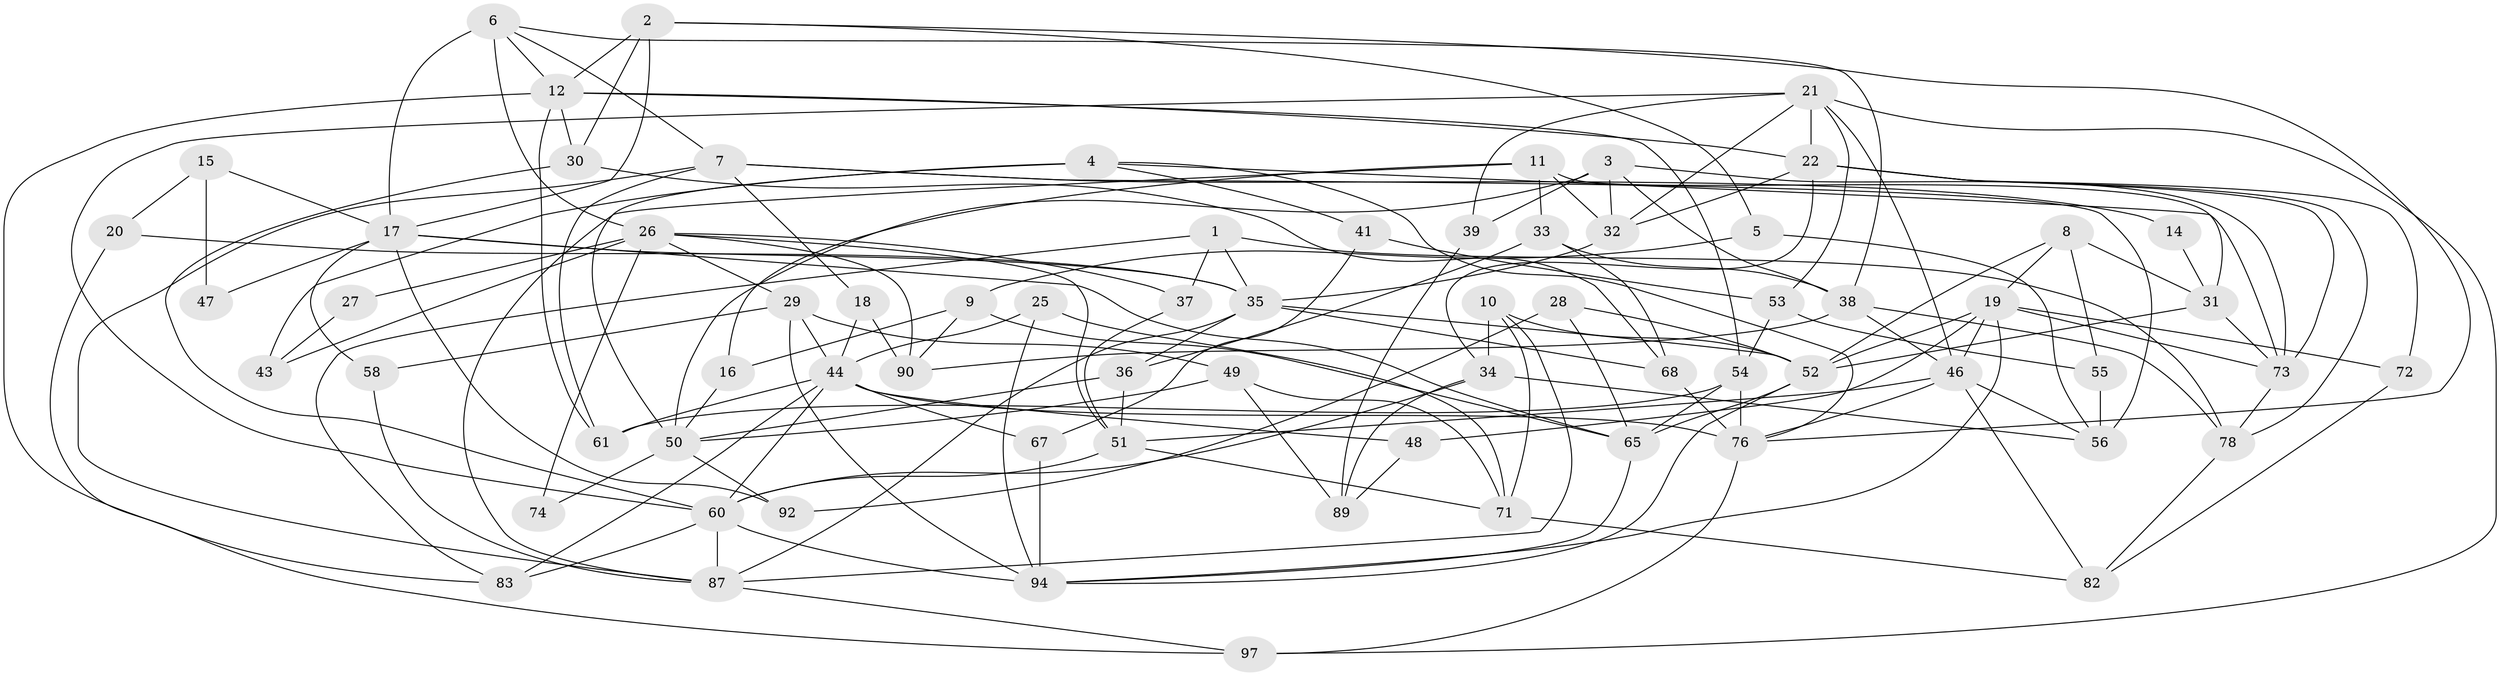 // Generated by graph-tools (version 1.1) at 2025/52/02/27/25 19:52:07]
// undirected, 70 vertices, 165 edges
graph export_dot {
graph [start="1"]
  node [color=gray90,style=filled];
  1 [super="+96"];
  2 [super="+24"];
  3 [super="+59"];
  4 [super="+23"];
  5;
  6 [super="+62"];
  7 [super="+13"];
  8;
  9;
  10 [super="+40"];
  11 [super="+86"];
  12;
  14;
  15;
  16;
  17 [super="+77"];
  18;
  19 [super="+64"];
  20;
  21 [super="+66"];
  22 [super="+69"];
  25;
  26 [super="+85"];
  27;
  28;
  29;
  30 [super="+95"];
  31;
  32;
  33 [super="+42"];
  34;
  35 [super="+98"];
  36;
  37;
  38 [super="+45"];
  39;
  41 [super="+57"];
  43;
  44 [super="+63"];
  46 [super="+93"];
  47;
  48;
  49;
  50 [super="+80"];
  51 [super="+81"];
  52 [super="+70"];
  53;
  54 [super="+75"];
  55;
  56;
  58;
  60 [super="+91"];
  61;
  65 [super="+84"];
  67;
  68;
  71;
  72;
  73 [super="+79"];
  74;
  76;
  78;
  82;
  83;
  87 [super="+88"];
  89 [super="+100"];
  90;
  92;
  94 [super="+99"];
  97;
  1 -- 35;
  1 -- 37;
  1 -- 83;
  1 -- 78;
  2 -- 12;
  2 -- 5;
  2 -- 76;
  2 -- 30;
  2 -- 17;
  3 -- 38;
  3 -- 50 [weight=3];
  3 -- 32;
  3 -- 39;
  3 -- 73;
  4 -- 76;
  4 -- 73;
  4 -- 43;
  4 -- 50 [weight=2];
  4 -- 41;
  5 -- 56;
  5 -- 9;
  6 -- 12;
  6 -- 17 [weight=2];
  6 -- 26;
  6 -- 7;
  6 -- 38;
  7 -- 61;
  7 -- 18;
  7 -- 56;
  7 -- 14;
  7 -- 87;
  8 -- 55;
  8 -- 31;
  8 -- 52;
  8 -- 19;
  9 -- 16;
  9 -- 90;
  9 -- 65;
  10 -- 87;
  10 -- 34;
  10 -- 52;
  10 -- 71;
  11 -- 32;
  11 -- 31;
  11 -- 33;
  11 -- 16;
  11 -- 87;
  12 -- 30;
  12 -- 61;
  12 -- 83;
  12 -- 54;
  12 -- 22;
  14 -- 31;
  15 -- 17;
  15 -- 20;
  15 -- 47;
  16 -- 50;
  17 -- 35;
  17 -- 58;
  17 -- 92;
  17 -- 47;
  17 -- 65;
  18 -- 44;
  18 -- 90;
  19 -- 73;
  19 -- 48;
  19 -- 52;
  19 -- 72;
  19 -- 46;
  19 -- 94;
  20 -- 97;
  20 -- 35;
  21 -- 46;
  21 -- 22;
  21 -- 53;
  21 -- 32;
  21 -- 97;
  21 -- 39;
  21 -- 60;
  22 -- 78;
  22 -- 72;
  22 -- 32;
  22 -- 34;
  22 -- 73;
  25 -- 71;
  25 -- 44;
  25 -- 94;
  26 -- 37;
  26 -- 29;
  26 -- 51;
  26 -- 74;
  26 -- 90;
  26 -- 27;
  26 -- 43;
  27 -- 43;
  28 -- 52;
  28 -- 92;
  28 -- 65;
  29 -- 44;
  29 -- 94;
  29 -- 49;
  29 -- 58;
  30 -- 68;
  30 -- 60;
  31 -- 52;
  31 -- 73;
  32 -- 35;
  33 -- 36;
  33 -- 68;
  33 -- 38;
  34 -- 56;
  34 -- 89;
  34 -- 60;
  35 -- 52;
  35 -- 87;
  35 -- 36;
  35 -- 68;
  36 -- 50;
  36 -- 51;
  37 -- 51;
  38 -- 90;
  38 -- 78;
  38 -- 46;
  39 -- 89;
  41 -- 67;
  41 -- 53;
  44 -- 60;
  44 -- 61;
  44 -- 67;
  44 -- 48;
  44 -- 83;
  44 -- 76;
  46 -- 76;
  46 -- 82;
  46 -- 51;
  46 -- 56;
  48 -- 89;
  49 -- 50;
  49 -- 71;
  49 -- 89;
  50 -- 74;
  50 -- 92;
  51 -- 71;
  51 -- 60;
  52 -- 65;
  52 -- 94;
  53 -- 55;
  53 -- 54;
  54 -- 76;
  54 -- 61;
  54 -- 65;
  55 -- 56;
  58 -- 87;
  60 -- 94;
  60 -- 83;
  60 -- 87;
  65 -- 94;
  67 -- 94;
  68 -- 76;
  71 -- 82;
  72 -- 82;
  73 -- 78;
  76 -- 97;
  78 -- 82;
  87 -- 97;
}
